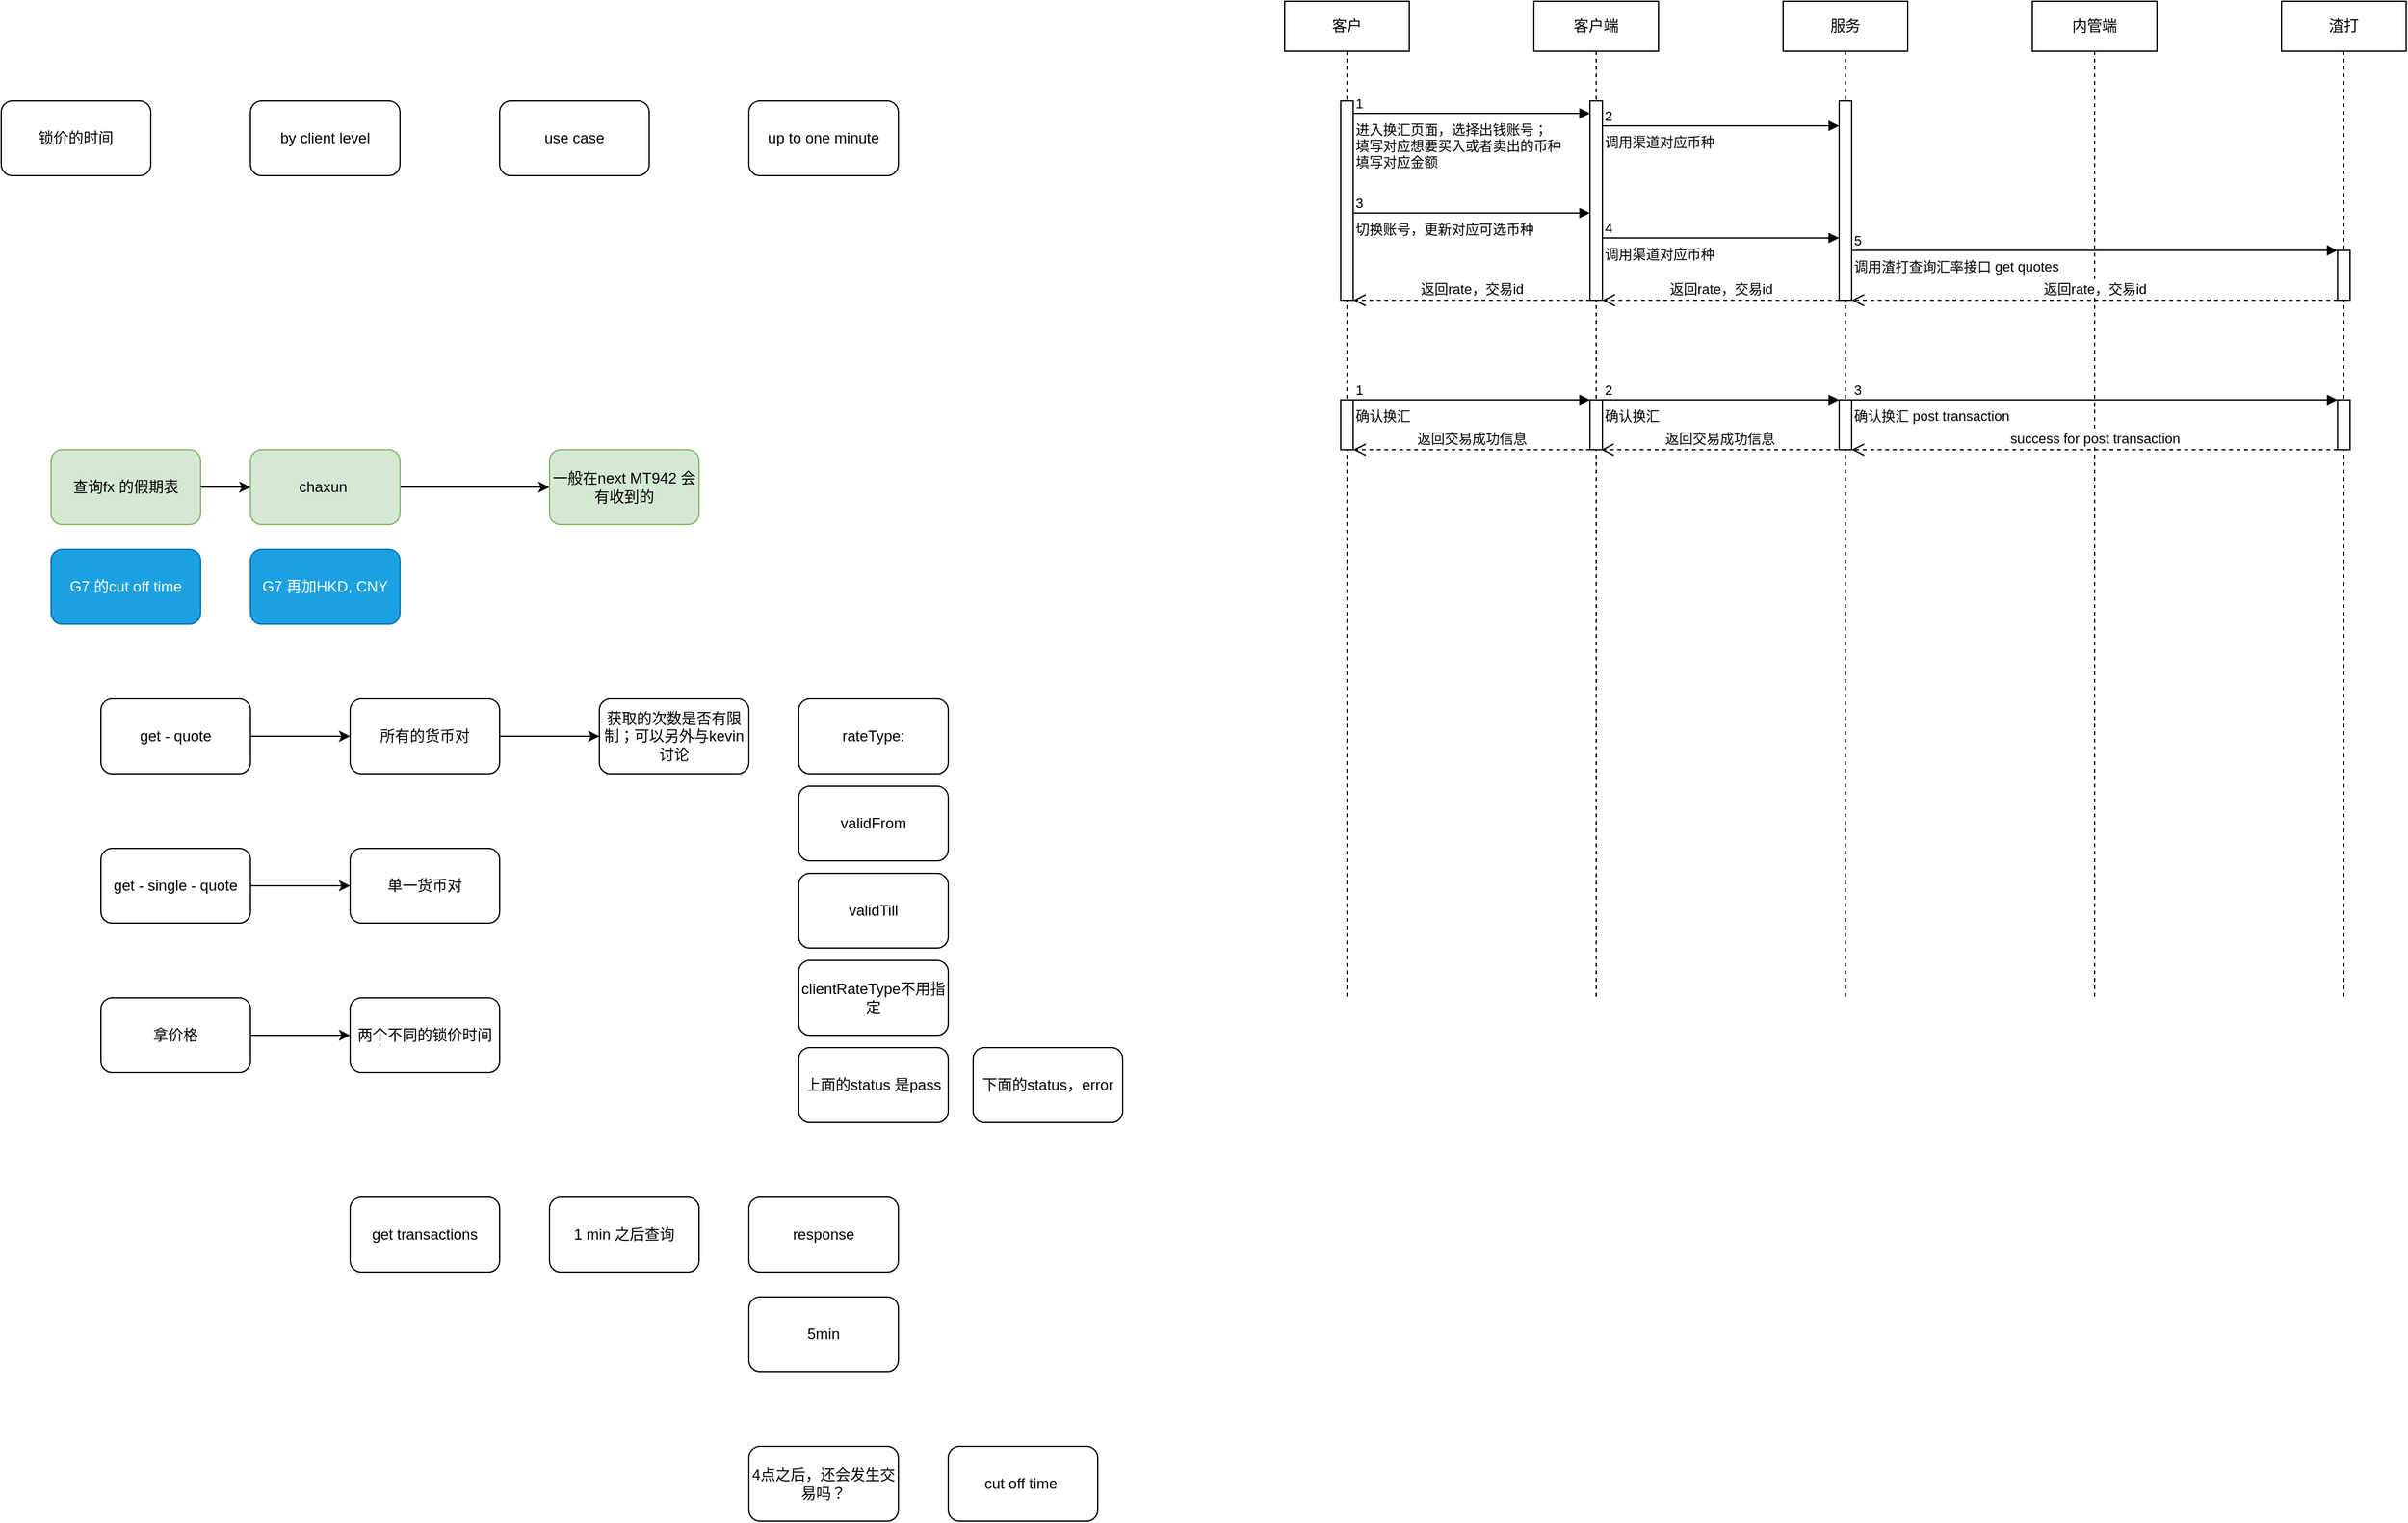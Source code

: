 <mxfile version="21.7.2" type="github">
  <diagram name="第 1 页" id="T3U8ABsXLm7v_3UPz6AF">
    <mxGraphModel dx="1123" dy="559" grid="1" gridSize="10" guides="1" tooltips="1" connect="1" arrows="1" fold="1" page="1" pageScale="1" pageWidth="827" pageHeight="1169" math="0" shadow="0">
      <root>
        <mxCell id="0" />
        <mxCell id="1" parent="0" />
        <mxCell id="0ae08IHwfbM9A49X0Js1-1" value="锁价的时间" style="rounded=1;whiteSpace=wrap;html=1;" parent="1" vertex="1">
          <mxGeometry y="120" width="120" height="60" as="geometry" />
        </mxCell>
        <mxCell id="0ae08IHwfbM9A49X0Js1-2" value="by client level" style="rounded=1;whiteSpace=wrap;html=1;" parent="1" vertex="1">
          <mxGeometry x="200" y="120" width="120" height="60" as="geometry" />
        </mxCell>
        <mxCell id="0ae08IHwfbM9A49X0Js1-3" value="use case" style="rounded=1;whiteSpace=wrap;html=1;" parent="1" vertex="1">
          <mxGeometry x="400" y="120" width="120" height="60" as="geometry" />
        </mxCell>
        <mxCell id="0ae08IHwfbM9A49X0Js1-4" value="up to one minute" style="rounded=1;whiteSpace=wrap;html=1;" parent="1" vertex="1">
          <mxGeometry x="600" y="120" width="120" height="60" as="geometry" />
        </mxCell>
        <mxCell id="0ae08IHwfbM9A49X0Js1-38" value="" style="edgeStyle=orthogonalEdgeStyle;rounded=1;orthogonalLoop=1;jettySize=auto;html=1;" parent="1" source="0ae08IHwfbM9A49X0Js1-5" target="0ae08IHwfbM9A49X0Js1-37" edge="1">
          <mxGeometry relative="1" as="geometry" />
        </mxCell>
        <mxCell id="0ae08IHwfbM9A49X0Js1-5" value="查询fx 的假期表" style="rounded=1;whiteSpace=wrap;html=1;fillColor=#d5e8d4;strokeColor=#82b366;" parent="1" vertex="1">
          <mxGeometry x="40" y="400" width="120" height="60" as="geometry" />
        </mxCell>
        <mxCell id="0ae08IHwfbM9A49X0Js1-8" value="" style="edgeStyle=orthogonalEdgeStyle;rounded=1;orthogonalLoop=1;jettySize=auto;html=1;" parent="1" source="0ae08IHwfbM9A49X0Js1-6" target="0ae08IHwfbM9A49X0Js1-7" edge="1">
          <mxGeometry relative="1" as="geometry" />
        </mxCell>
        <mxCell id="0ae08IHwfbM9A49X0Js1-6" value="get - quote" style="rounded=1;whiteSpace=wrap;html=1;" parent="1" vertex="1">
          <mxGeometry x="80" y="600" width="120" height="60" as="geometry" />
        </mxCell>
        <mxCell id="0ae08IHwfbM9A49X0Js1-19" value="" style="edgeStyle=orthogonalEdgeStyle;rounded=1;orthogonalLoop=1;jettySize=auto;html=1;" parent="1" source="0ae08IHwfbM9A49X0Js1-7" target="0ae08IHwfbM9A49X0Js1-16" edge="1">
          <mxGeometry relative="1" as="geometry" />
        </mxCell>
        <mxCell id="0ae08IHwfbM9A49X0Js1-7" value="所有的货币对" style="rounded=1;whiteSpace=wrap;html=1;" parent="1" vertex="1">
          <mxGeometry x="280" y="600" width="120" height="60" as="geometry" />
        </mxCell>
        <mxCell id="0ae08IHwfbM9A49X0Js1-9" value="" style="edgeStyle=orthogonalEdgeStyle;rounded=1;orthogonalLoop=1;jettySize=auto;html=1;" parent="1" source="0ae08IHwfbM9A49X0Js1-10" target="0ae08IHwfbM9A49X0Js1-11" edge="1">
          <mxGeometry relative="1" as="geometry" />
        </mxCell>
        <mxCell id="0ae08IHwfbM9A49X0Js1-10" value="get - single - quote" style="rounded=1;whiteSpace=wrap;html=1;" parent="1" vertex="1">
          <mxGeometry x="80" y="720" width="120" height="60" as="geometry" />
        </mxCell>
        <mxCell id="0ae08IHwfbM9A49X0Js1-11" value="单一货币对" style="rounded=1;whiteSpace=wrap;html=1;" parent="1" vertex="1">
          <mxGeometry x="280" y="720" width="120" height="60" as="geometry" />
        </mxCell>
        <mxCell id="0ae08IHwfbM9A49X0Js1-12" value="" style="edgeStyle=orthogonalEdgeStyle;rounded=1;orthogonalLoop=1;jettySize=auto;html=1;" parent="1" source="0ae08IHwfbM9A49X0Js1-13" target="0ae08IHwfbM9A49X0Js1-14" edge="1">
          <mxGeometry relative="1" as="geometry" />
        </mxCell>
        <mxCell id="0ae08IHwfbM9A49X0Js1-13" value="拿价格" style="rounded=1;whiteSpace=wrap;html=1;" parent="1" vertex="1">
          <mxGeometry x="80" y="840" width="120" height="60" as="geometry" />
        </mxCell>
        <mxCell id="0ae08IHwfbM9A49X0Js1-14" value="两个不同的锁价时间" style="rounded=1;whiteSpace=wrap;html=1;" parent="1" vertex="1">
          <mxGeometry x="280" y="840" width="120" height="60" as="geometry" />
        </mxCell>
        <mxCell id="0ae08IHwfbM9A49X0Js1-16" value="获取的次数是否有限制；可以另外与kevin 讨论" style="rounded=1;whiteSpace=wrap;html=1;" parent="1" vertex="1">
          <mxGeometry x="480" y="600" width="120" height="60" as="geometry" />
        </mxCell>
        <mxCell id="0ae08IHwfbM9A49X0Js1-20" value="rateType:" style="rounded=1;whiteSpace=wrap;html=1;" parent="1" vertex="1">
          <mxGeometry x="640" y="600" width="120" height="60" as="geometry" />
        </mxCell>
        <mxCell id="0ae08IHwfbM9A49X0Js1-21" value="validFrom" style="rounded=1;whiteSpace=wrap;html=1;" parent="1" vertex="1">
          <mxGeometry x="640" y="670" width="120" height="60" as="geometry" />
        </mxCell>
        <mxCell id="0ae08IHwfbM9A49X0Js1-22" value="validTill" style="rounded=1;whiteSpace=wrap;html=1;" parent="1" vertex="1">
          <mxGeometry x="640" y="740" width="120" height="60" as="geometry" />
        </mxCell>
        <mxCell id="0ae08IHwfbM9A49X0Js1-23" value="上面的status 是pass" style="rounded=1;whiteSpace=wrap;html=1;" parent="1" vertex="1">
          <mxGeometry x="640" y="880" width="120" height="60" as="geometry" />
        </mxCell>
        <mxCell id="0ae08IHwfbM9A49X0Js1-24" value="clientRateType不用指定" style="rounded=1;whiteSpace=wrap;html=1;" parent="1" vertex="1">
          <mxGeometry x="640" y="810" width="120" height="60" as="geometry" />
        </mxCell>
        <mxCell id="0ae08IHwfbM9A49X0Js1-25" value="下面的status，error" style="rounded=1;whiteSpace=wrap;html=1;" parent="1" vertex="1">
          <mxGeometry x="780" y="880" width="120" height="60" as="geometry" />
        </mxCell>
        <mxCell id="0ae08IHwfbM9A49X0Js1-29" value="get transactions" style="rounded=1;whiteSpace=wrap;html=1;" parent="1" vertex="1">
          <mxGeometry x="280" y="1000" width="120" height="60" as="geometry" />
        </mxCell>
        <mxCell id="0ae08IHwfbM9A49X0Js1-30" value="1 min 之后查询" style="rounded=1;whiteSpace=wrap;html=1;" parent="1" vertex="1">
          <mxGeometry x="440" y="1000" width="120" height="60" as="geometry" />
        </mxCell>
        <mxCell id="0ae08IHwfbM9A49X0Js1-31" value="response" style="rounded=1;whiteSpace=wrap;html=1;" parent="1" vertex="1">
          <mxGeometry x="600" y="1000" width="120" height="60" as="geometry" />
        </mxCell>
        <mxCell id="0ae08IHwfbM9A49X0Js1-32" value="5min" style="rounded=1;whiteSpace=wrap;html=1;" parent="1" vertex="1">
          <mxGeometry x="600" y="1080" width="120" height="60" as="geometry" />
        </mxCell>
        <mxCell id="0ae08IHwfbM9A49X0Js1-33" value="4点之后，还会发生交易吗？" style="rounded=1;whiteSpace=wrap;html=1;" parent="1" vertex="1">
          <mxGeometry x="600" y="1200" width="120" height="60" as="geometry" />
        </mxCell>
        <mxCell id="0ae08IHwfbM9A49X0Js1-34" value="cut off time&amp;nbsp;" style="rounded=1;whiteSpace=wrap;html=1;" parent="1" vertex="1">
          <mxGeometry x="760" y="1200" width="120" height="60" as="geometry" />
        </mxCell>
        <mxCell id="0ae08IHwfbM9A49X0Js1-35" value="G7 的cut off time" style="rounded=1;whiteSpace=wrap;html=1;fillColor=#1ba1e2;fontColor=#ffffff;strokeColor=#006EAF;" parent="1" vertex="1">
          <mxGeometry x="40" y="480" width="120" height="60" as="geometry" />
        </mxCell>
        <mxCell id="0ae08IHwfbM9A49X0Js1-36" value="G7 再加HKD, CNY" style="rounded=1;whiteSpace=wrap;html=1;fillColor=#1ba1e2;fontColor=#ffffff;strokeColor=#006EAF;" parent="1" vertex="1">
          <mxGeometry x="200" y="480" width="120" height="60" as="geometry" />
        </mxCell>
        <mxCell id="0ae08IHwfbM9A49X0Js1-42" value="" style="edgeStyle=orthogonalEdgeStyle;rounded=1;orthogonalLoop=1;jettySize=auto;html=1;" parent="1" source="0ae08IHwfbM9A49X0Js1-37" target="0ae08IHwfbM9A49X0Js1-41" edge="1">
          <mxGeometry relative="1" as="geometry" />
        </mxCell>
        <mxCell id="0ae08IHwfbM9A49X0Js1-37" value="chaxun&amp;nbsp;" style="whiteSpace=wrap;html=1;fillColor=#d5e8d4;strokeColor=#82b366;rounded=1;" parent="1" vertex="1">
          <mxGeometry x="200" y="400" width="120" height="60" as="geometry" />
        </mxCell>
        <mxCell id="0ae08IHwfbM9A49X0Js1-41" value="一般在next MT942 会有收到的" style="whiteSpace=wrap;html=1;fillColor=#d5e8d4;strokeColor=#82b366;rounded=1;" parent="1" vertex="1">
          <mxGeometry x="440" y="400" width="120" height="60" as="geometry" />
        </mxCell>
        <mxCell id="fFfVZfeuyMsTTlber2Bf-1" value="客户" style="shape=umlLifeline;perimeter=lifelinePerimeter;whiteSpace=wrap;html=1;container=1;dropTarget=0;collapsible=0;recursiveResize=0;outlineConnect=0;portConstraint=eastwest;newEdgeStyle={&quot;curved&quot;:0,&quot;rounded&quot;:0};" parent="1" vertex="1">
          <mxGeometry x="1030" y="40" width="100" height="800" as="geometry" />
        </mxCell>
        <mxCell id="fFfVZfeuyMsTTlber2Bf-7" value="" style="html=1;points=[[0,0,0,0,5],[0,1,0,0,-5],[1,0,0,0,5],[1,1,0,0,-5]];perimeter=orthogonalPerimeter;outlineConnect=0;targetShapes=umlLifeline;portConstraint=eastwest;newEdgeStyle={&quot;curved&quot;:0,&quot;rounded&quot;:0};" parent="fFfVZfeuyMsTTlber2Bf-1" vertex="1">
          <mxGeometry x="45" y="80" width="10" height="160" as="geometry" />
        </mxCell>
        <mxCell id="ErMAgn8fc8IvnbVAQgHE-12" value="" style="html=1;points=[[0,0,0,0,5],[0,1,0,0,-5],[1,0,0,0,5],[1,1,0,0,-5]];perimeter=orthogonalPerimeter;outlineConnect=0;targetShapes=umlLifeline;portConstraint=eastwest;newEdgeStyle={&quot;curved&quot;:0,&quot;rounded&quot;:0};" vertex="1" parent="fFfVZfeuyMsTTlber2Bf-1">
          <mxGeometry x="45" y="320" width="10" height="40" as="geometry" />
        </mxCell>
        <mxCell id="fFfVZfeuyMsTTlber2Bf-2" value="客户端" style="shape=umlLifeline;perimeter=lifelinePerimeter;whiteSpace=wrap;html=1;container=1;dropTarget=0;collapsible=0;recursiveResize=0;outlineConnect=0;portConstraint=eastwest;newEdgeStyle={&quot;curved&quot;:0,&quot;rounded&quot;:0};" parent="1" vertex="1">
          <mxGeometry x="1230" y="40" width="100" height="800" as="geometry" />
        </mxCell>
        <mxCell id="fFfVZfeuyMsTTlber2Bf-6" value="" style="html=1;points=[[0,0,0,0,5],[0,1,0,0,-5],[1,0,0,0,5],[1,1,0,0,-5]];perimeter=orthogonalPerimeter;outlineConnect=0;targetShapes=umlLifeline;portConstraint=eastwest;newEdgeStyle={&quot;curved&quot;:0,&quot;rounded&quot;:0};" parent="fFfVZfeuyMsTTlber2Bf-2" vertex="1">
          <mxGeometry x="45" y="80" width="10" height="160" as="geometry" />
        </mxCell>
        <mxCell id="ErMAgn8fc8IvnbVAQgHE-11" value="" style="html=1;points=[[0,0,0,0,5],[0,1,0,0,-5],[1,0,0,0,5],[1,1,0,0,-5]];perimeter=orthogonalPerimeter;outlineConnect=0;targetShapes=umlLifeline;portConstraint=eastwest;newEdgeStyle={&quot;curved&quot;:0,&quot;rounded&quot;:0};" vertex="1" parent="fFfVZfeuyMsTTlber2Bf-2">
          <mxGeometry x="45" y="320" width="10" height="40" as="geometry" />
        </mxCell>
        <mxCell id="fFfVZfeuyMsTTlber2Bf-3" value="服务" style="shape=umlLifeline;perimeter=lifelinePerimeter;whiteSpace=wrap;html=1;container=1;dropTarget=0;collapsible=0;recursiveResize=0;outlineConnect=0;portConstraint=eastwest;newEdgeStyle={&quot;curved&quot;:0,&quot;rounded&quot;:0};" parent="1" vertex="1">
          <mxGeometry x="1430" y="40" width="100" height="800" as="geometry" />
        </mxCell>
        <mxCell id="fFfVZfeuyMsTTlber2Bf-12" value="" style="html=1;points=[[0,0,0,0,5],[0,1,0,0,-5],[1,0,0,0,5],[1,1,0,0,-5]];perimeter=orthogonalPerimeter;outlineConnect=0;targetShapes=umlLifeline;portConstraint=eastwest;newEdgeStyle={&quot;curved&quot;:0,&quot;rounded&quot;:0};" parent="fFfVZfeuyMsTTlber2Bf-3" vertex="1">
          <mxGeometry x="45" y="80" width="10" height="160" as="geometry" />
        </mxCell>
        <mxCell id="ErMAgn8fc8IvnbVAQgHE-15" value="" style="html=1;points=[[0,0,0,0,5],[0,1,0,0,-5],[1,0,0,0,5],[1,1,0,0,-5]];perimeter=orthogonalPerimeter;outlineConnect=0;targetShapes=umlLifeline;portConstraint=eastwest;newEdgeStyle={&quot;curved&quot;:0,&quot;rounded&quot;:0};" vertex="1" parent="fFfVZfeuyMsTTlber2Bf-3">
          <mxGeometry x="45" y="320" width="10" height="40" as="geometry" />
        </mxCell>
        <mxCell id="fFfVZfeuyMsTTlber2Bf-4" value="内管端" style="shape=umlLifeline;perimeter=lifelinePerimeter;whiteSpace=wrap;html=1;container=1;dropTarget=0;collapsible=0;recursiveResize=0;outlineConnect=0;portConstraint=eastwest;newEdgeStyle={&quot;curved&quot;:0,&quot;rounded&quot;:0};" parent="1" vertex="1">
          <mxGeometry x="1630" y="40" width="100" height="800" as="geometry" />
        </mxCell>
        <mxCell id="fFfVZfeuyMsTTlber2Bf-5" value="渣打" style="shape=umlLifeline;perimeter=lifelinePerimeter;whiteSpace=wrap;html=1;container=1;dropTarget=0;collapsible=0;recursiveResize=0;outlineConnect=0;portConstraint=eastwest;newEdgeStyle={&quot;curved&quot;:0,&quot;rounded&quot;:0};" parent="1" vertex="1">
          <mxGeometry x="1830" y="40" width="100" height="800" as="geometry" />
        </mxCell>
        <mxCell id="ErMAgn8fc8IvnbVAQgHE-3" value="" style="html=1;points=[[0,0,0,0,5],[0,1,0,0,-5],[1,0,0,0,5],[1,1,0,0,-5]];perimeter=orthogonalPerimeter;outlineConnect=0;targetShapes=umlLifeline;portConstraint=eastwest;newEdgeStyle={&quot;curved&quot;:0,&quot;rounded&quot;:0};" vertex="1" parent="fFfVZfeuyMsTTlber2Bf-5">
          <mxGeometry x="45" y="200" width="10" height="40" as="geometry" />
        </mxCell>
        <mxCell id="ErMAgn8fc8IvnbVAQgHE-18" value="" style="html=1;points=[[0,0,0,0,5],[0,1,0,0,-5],[1,0,0,0,5],[1,1,0,0,-5]];perimeter=orthogonalPerimeter;outlineConnect=0;targetShapes=umlLifeline;portConstraint=eastwest;newEdgeStyle={&quot;curved&quot;:0,&quot;rounded&quot;:0};" vertex="1" parent="fFfVZfeuyMsTTlber2Bf-5">
          <mxGeometry x="45" y="320" width="10" height="40" as="geometry" />
        </mxCell>
        <mxCell id="fFfVZfeuyMsTTlber2Bf-8" value="进入换汇页面，选择出钱账号；&lt;br&gt;填写对应想要买入或者卖出的币种&lt;br&gt;填写对应金额" style="endArrow=block;endFill=1;html=1;edgeStyle=orthogonalEdgeStyle;align=left;verticalAlign=top;rounded=0;" parent="1" edge="1">
          <mxGeometry x="-1" relative="1" as="geometry">
            <mxPoint x="1085" y="130" as="sourcePoint" />
            <mxPoint x="1275" y="130" as="targetPoint" />
            <Array as="points" />
          </mxGeometry>
        </mxCell>
        <mxCell id="fFfVZfeuyMsTTlber2Bf-9" value="1" style="edgeLabel;resizable=0;html=1;align=left;verticalAlign=bottom;" parent="fFfVZfeuyMsTTlber2Bf-8" connectable="0" vertex="1">
          <mxGeometry x="-1" relative="1" as="geometry" />
        </mxCell>
        <mxCell id="fFfVZfeuyMsTTlber2Bf-13" value="切换账号，更新对应可选币种" style="endArrow=block;endFill=1;html=1;edgeStyle=orthogonalEdgeStyle;align=left;verticalAlign=top;rounded=0;" parent="1" edge="1">
          <mxGeometry x="-1" relative="1" as="geometry">
            <mxPoint x="1085" y="210" as="sourcePoint" />
            <mxPoint x="1275" y="210" as="targetPoint" />
            <Array as="points" />
            <mxPoint as="offset" />
          </mxGeometry>
        </mxCell>
        <mxCell id="fFfVZfeuyMsTTlber2Bf-14" value="3" style="edgeLabel;resizable=0;html=1;align=left;verticalAlign=bottom;" parent="fFfVZfeuyMsTTlber2Bf-13" connectable="0" vertex="1">
          <mxGeometry x="-1" relative="1" as="geometry" />
        </mxCell>
        <mxCell id="fFfVZfeuyMsTTlber2Bf-15" value="调用渠道对应币种" style="endArrow=block;endFill=1;html=1;edgeStyle=orthogonalEdgeStyle;align=left;verticalAlign=top;rounded=0;" parent="1" edge="1">
          <mxGeometry x="-1" relative="1" as="geometry">
            <mxPoint x="1285" y="140" as="sourcePoint" />
            <mxPoint x="1475" y="140" as="targetPoint" />
            <Array as="points" />
          </mxGeometry>
        </mxCell>
        <mxCell id="fFfVZfeuyMsTTlber2Bf-16" value="2" style="edgeLabel;resizable=0;html=1;align=left;verticalAlign=bottom;" parent="fFfVZfeuyMsTTlber2Bf-15" connectable="0" vertex="1">
          <mxGeometry x="-1" relative="1" as="geometry" />
        </mxCell>
        <mxCell id="ErMAgn8fc8IvnbVAQgHE-1" value="调用渠道对应币种" style="endArrow=block;endFill=1;html=1;edgeStyle=orthogonalEdgeStyle;align=left;verticalAlign=top;rounded=0;" edge="1" parent="1">
          <mxGeometry x="-1" relative="1" as="geometry">
            <mxPoint x="1285" y="230" as="sourcePoint" />
            <mxPoint x="1475" y="230" as="targetPoint" />
            <Array as="points" />
            <mxPoint as="offset" />
          </mxGeometry>
        </mxCell>
        <mxCell id="ErMAgn8fc8IvnbVAQgHE-2" value="4" style="edgeLabel;resizable=0;html=1;align=left;verticalAlign=bottom;" connectable="0" vertex="1" parent="ErMAgn8fc8IvnbVAQgHE-1">
          <mxGeometry x="-1" relative="1" as="geometry" />
        </mxCell>
        <mxCell id="ErMAgn8fc8IvnbVAQgHE-4" value="调用渣打查询汇率接口 get quotes" style="endArrow=block;endFill=1;html=1;edgeStyle=orthogonalEdgeStyle;align=left;verticalAlign=top;rounded=0;" edge="1" parent="1" target="ErMAgn8fc8IvnbVAQgHE-3">
          <mxGeometry x="-1" relative="1" as="geometry">
            <mxPoint x="1485" y="240" as="sourcePoint" />
            <mxPoint x="1870.0" y="240" as="targetPoint" />
            <Array as="points">
              <mxPoint x="1780" y="240" />
              <mxPoint x="1780" y="240" />
            </Array>
            <mxPoint as="offset" />
          </mxGeometry>
        </mxCell>
        <mxCell id="ErMAgn8fc8IvnbVAQgHE-5" value="5" style="edgeLabel;resizable=0;html=1;align=left;verticalAlign=bottom;" connectable="0" vertex="1" parent="ErMAgn8fc8IvnbVAQgHE-4">
          <mxGeometry x="-1" relative="1" as="geometry" />
        </mxCell>
        <mxCell id="ErMAgn8fc8IvnbVAQgHE-6" value="返回rate，交易id" style="html=1;verticalAlign=bottom;endArrow=open;dashed=1;endSize=8;curved=0;rounded=0;" edge="1" parent="1">
          <mxGeometry relative="1" as="geometry">
            <mxPoint x="1875" y="280" as="sourcePoint" />
            <mxPoint x="1485" y="280" as="targetPoint" />
          </mxGeometry>
        </mxCell>
        <mxCell id="ErMAgn8fc8IvnbVAQgHE-8" value="返回rate，交易id" style="html=1;verticalAlign=bottom;endArrow=open;dashed=1;endSize=8;curved=0;rounded=0;" edge="1" parent="1" source="fFfVZfeuyMsTTlber2Bf-12">
          <mxGeometry relative="1" as="geometry">
            <mxPoint x="1470" y="280" as="sourcePoint" />
            <mxPoint x="1285" y="280" as="targetPoint" />
          </mxGeometry>
        </mxCell>
        <mxCell id="ErMAgn8fc8IvnbVAQgHE-9" value="返回rate，交易id" style="html=1;verticalAlign=bottom;endArrow=open;dashed=1;endSize=8;curved=0;rounded=0;" edge="1" parent="1">
          <mxGeometry relative="1" as="geometry">
            <mxPoint x="1275" y="280" as="sourcePoint" />
            <mxPoint x="1085" y="280" as="targetPoint" />
          </mxGeometry>
        </mxCell>
        <mxCell id="ErMAgn8fc8IvnbVAQgHE-10" value="" style="html=1;points=[[0,0,0,0,5],[0,1,0,0,-5],[1,0,0,0,5],[1,1,0,0,-5]];perimeter=orthogonalPerimeter;outlineConnect=0;targetShapes=umlLifeline;portConstraint=eastwest;newEdgeStyle={&quot;curved&quot;:0,&quot;rounded&quot;:0};" vertex="1" parent="1">
          <mxGeometry x="1875" y="240" width="10" height="40" as="geometry" />
        </mxCell>
        <mxCell id="ErMAgn8fc8IvnbVAQgHE-13" value="确认换汇" style="endArrow=block;endFill=1;html=1;edgeStyle=orthogonalEdgeStyle;align=left;verticalAlign=top;rounded=0;" edge="1" parent="1">
          <mxGeometry x="-1" relative="1" as="geometry">
            <mxPoint x="1085" y="360" as="sourcePoint" />
            <mxPoint x="1275" y="360" as="targetPoint" />
            <Array as="points" />
            <mxPoint as="offset" />
          </mxGeometry>
        </mxCell>
        <mxCell id="ErMAgn8fc8IvnbVAQgHE-14" value="1" style="edgeLabel;resizable=0;html=1;align=left;verticalAlign=bottom;" connectable="0" vertex="1" parent="ErMAgn8fc8IvnbVAQgHE-13">
          <mxGeometry x="-1" relative="1" as="geometry" />
        </mxCell>
        <mxCell id="ErMAgn8fc8IvnbVAQgHE-16" value="确认换汇" style="endArrow=block;endFill=1;html=1;edgeStyle=orthogonalEdgeStyle;align=left;verticalAlign=top;rounded=0;" edge="1" parent="1">
          <mxGeometry x="-1" relative="1" as="geometry">
            <mxPoint x="1285" y="360" as="sourcePoint" />
            <mxPoint x="1475" y="360" as="targetPoint" />
            <Array as="points" />
            <mxPoint as="offset" />
          </mxGeometry>
        </mxCell>
        <mxCell id="ErMAgn8fc8IvnbVAQgHE-17" value="2" style="edgeLabel;resizable=0;html=1;align=left;verticalAlign=bottom;" connectable="0" vertex="1" parent="ErMAgn8fc8IvnbVAQgHE-16">
          <mxGeometry x="-1" relative="1" as="geometry" />
        </mxCell>
        <mxCell id="ErMAgn8fc8IvnbVAQgHE-19" value="确认换汇 post transaction" style="endArrow=block;endFill=1;html=1;edgeStyle=orthogonalEdgeStyle;align=left;verticalAlign=top;rounded=0;" edge="1" parent="1">
          <mxGeometry x="-1" relative="1" as="geometry">
            <mxPoint x="1485" y="360" as="sourcePoint" />
            <mxPoint x="1875" y="360" as="targetPoint" />
            <Array as="points">
              <mxPoint x="1590" y="360" />
              <mxPoint x="1590" y="360" />
            </Array>
            <mxPoint as="offset" />
          </mxGeometry>
        </mxCell>
        <mxCell id="ErMAgn8fc8IvnbVAQgHE-20" value="3" style="edgeLabel;resizable=0;html=1;align=left;verticalAlign=bottom;" connectable="0" vertex="1" parent="ErMAgn8fc8IvnbVAQgHE-19">
          <mxGeometry x="-1" relative="1" as="geometry" />
        </mxCell>
        <mxCell id="ErMAgn8fc8IvnbVAQgHE-21" value="success for post transaction" style="html=1;verticalAlign=bottom;endArrow=open;dashed=1;endSize=8;curved=0;rounded=0;" edge="1" parent="1">
          <mxGeometry relative="1" as="geometry">
            <mxPoint x="1875" y="400" as="sourcePoint" />
            <mxPoint x="1485" y="400" as="targetPoint" />
          </mxGeometry>
        </mxCell>
        <mxCell id="ErMAgn8fc8IvnbVAQgHE-23" value="返回交易成功信息" style="html=1;verticalAlign=bottom;endArrow=open;dashed=1;endSize=8;curved=0;rounded=0;" edge="1" parent="1">
          <mxGeometry relative="1" as="geometry">
            <mxPoint x="1474" y="400" as="sourcePoint" />
            <mxPoint x="1284" y="400" as="targetPoint" />
          </mxGeometry>
        </mxCell>
        <mxCell id="ErMAgn8fc8IvnbVAQgHE-24" value="返回交易成功信息" style="html=1;verticalAlign=bottom;endArrow=open;dashed=1;endSize=8;curved=0;rounded=0;" edge="1" parent="1">
          <mxGeometry relative="1" as="geometry">
            <mxPoint x="1275" y="400" as="sourcePoint" />
            <mxPoint x="1085" y="400" as="targetPoint" />
          </mxGeometry>
        </mxCell>
      </root>
    </mxGraphModel>
  </diagram>
</mxfile>
